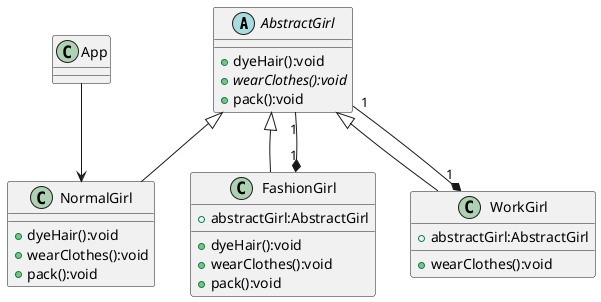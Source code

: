 @startuml
'抽象组件/抽象装饰类
abstract class AbstractGirl{
+ dyeHair():void
+ {abstract} wearClothes():void
+ pack():void
}
'具体组件
class NormalGirl{
+ dyeHair():void
+ wearClothes():void
+ pack():void
}

class FashionGirl{
+ abstractGirl:AbstractGirl
+ dyeHair():void
+ wearClothes():void
+ pack():void
}

class WorkGirl{
+ abstractGirl:AbstractGirl
+ wearClothes():void
}

AbstractGirl <|-- NormalGirl
AbstractGirl <|-- FashionGirl
AbstractGirl <|-- WorkGirl
FashionGirl "1" *-- "1" AbstractGirl
WorkGirl "1" *-- "1" AbstractGirl

App --> NormalGirl

@enduml